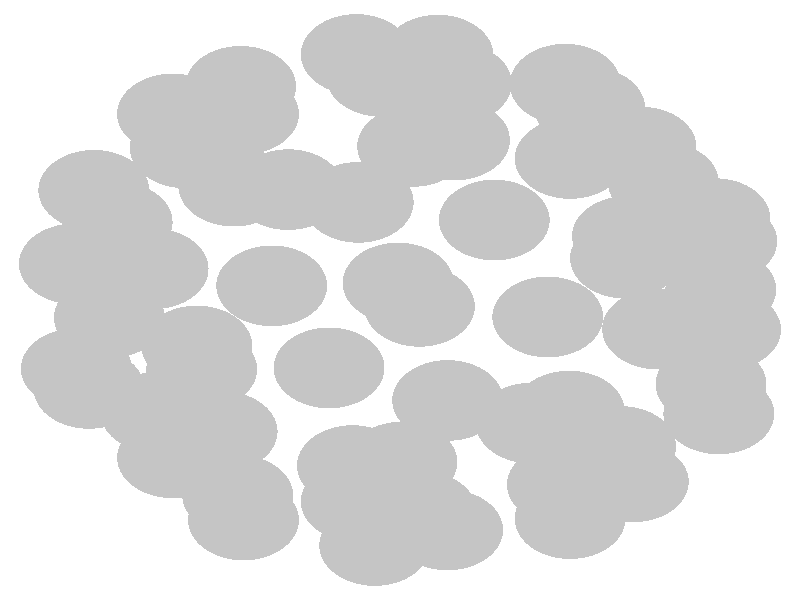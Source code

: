 #include "colors.inc"
#include "finish.inc"

global_settings {assumed_gamma 1 max_trace_level 6}
background {color White}
camera {orthographic
  right -8.23*x up 8.48*y
  direction 1.00*z
  location <0,0,50.00> look_at <0,0,0>}
light_source {<  2.00,   3.00,  40.00> color White
  area_light <0.70, 0, 0>, <0, 0.70, 0>, 3, 3
  adaptive 1 jitter}

#declare simple = finish {phong 0.7}
#declare pale = finish {ambient .5 diffuse .85 roughness .001 specular 0.200 }
#declare intermediate = finish {ambient 0.3 diffuse 0.6 specular 0.10 roughness 0.04 }
#declare vmd = finish {ambient .0 diffuse .65 phong 0.1 phong_size 40. specular 0.500 }
#declare jmol = finish {ambient .2 diffuse .6 specular 1 roughness .001 metallic}
#declare ase2 = finish {ambient 0.05 brilliance 3 diffuse 0.6 metallic specular 0.70 roughness 0.04 reflection 0.15}
#declare ase3 = finish {ambient .15 brilliance 2 diffuse .6 metallic specular 1. roughness .001 reflection .0}
#declare glass = finish {ambient .05 diffuse .3 specular 1. roughness .001}
#declare Rcell = 0.050;
#declare Rbond = 0.100;

#macro atom(LOC, R, COL, FIN)
  sphere{LOC, R texture{pigment{COL} finish{FIN}}}
#end
#macro constrain(LOC, R, COL, FIN)
union{torus{R, Rcell rotate 45*z texture{pigment{COL} finish{FIN}}}
      torus{R, Rcell rotate -45*z texture{pigment{COL} finish{FIN}}}
      translate LOC}
#end

atom(<  2.32,   0.59,  -0.79>, 0.57, rgb <0.56, 0.56, 0.56>, ase3) // #0 
atom(<  3.30,   0.15,  -1.91>, 0.57, rgb <0.56, 0.56, 0.56>, ase3) // #1 
atom(<  1.52,  -0.24,  -0.31>, 0.57, rgb <0.56, 0.56, 0.56>, ase3) // #2 
atom(<  3.20,  -1.19,  -2.36>, 0.57, rgb <0.56, 0.56, 0.56>, ase3) // #3 
atom(<  3.28,  -1.61,  -3.86>, 0.57, rgb <0.56, 0.56, 0.56>, ase3) // #4 
atom(<  3.24,   1.15,  -2.82>, 0.57, rgb <0.56, 0.56, 0.56>, ase3) // #5 
atom(<  3.31,   0.83,  -4.08>, 0.57, rgb <0.56, 0.56, 0.56>, ase3) // #6 
atom(<  3.35,  -0.42,  -4.76>, 0.57, rgb <0.56, 0.56, 0.56>, ase3) // #7 
atom(< -0.43,   1.38,  -0.40>, 0.57, rgb <0.56, 0.56, 0.56>, ase3) // #8 
atom(<  0.56,   2.26,  -0.92>, 0.57, rgb <0.56, 0.56, 0.56>, ase3) // #9 
atom(< -0.02,   0.24,   0.00>, 0.57, rgb <0.56, 0.56, 0.56>, ase3) // #10 
atom(<  1.75,   2.00,  -1.26>, 0.57, rgb <0.56, 0.56, 0.56>, ase3) // #11 
atom(<  2.48,   2.16,  -2.51>, 0.57, rgb <0.56, 0.56, 0.56>, ase3) // #12 
atom(< -0.19,   3.16,  -1.84>, 0.57, rgb <0.56, 0.56, 0.56>, ase3) // #13 
atom(<  0.39,   3.46,  -3.16>, 0.57, rgb <0.56, 0.56, 0.56>, ase3) // #14 
atom(<  1.70,   3.05,  -3.23>, 0.57, rgb <0.56, 0.56, 0.56>, ase3) // #15 
atom(< -2.04,  -0.98,  -0.82>, 0.57, rgb <0.56, 0.56, 0.56>, ase3) // #16 
atom(< -2.54,   0.44,  -1.11>, 0.57, rgb <0.56, 0.56, 0.56>, ase3) // #17 
atom(< -0.73,  -0.96,  -0.34>, 0.57, rgb <0.56, 0.56, 0.56>, ase3) // #18 
atom(< -1.71,   1.61,  -0.81>, 0.57, rgb <0.56, 0.56, 0.56>, ase3) // #19 
atom(< -1.61,   2.63,  -1.94>, 0.57, rgb <0.56, 0.56, 0.56>, ase3) // #20 
atom(< -3.35,   0.51,  -2.28>, 0.57, rgb <0.56, 0.56, 0.56>, ase3) // #21 
atom(< -3.15,   1.55,  -3.29>, 0.57, rgb <0.56, 0.56, 0.56>, ase3) // #22 
atom(< -2.34,   2.63,  -2.91>, 0.57, rgb <0.56, 0.56, 0.56>, ase3) // #23 
atom(< -0.45,  -2.85,  -1.94>, 0.57, rgb <0.56, 0.56, 0.56>, ase3) // #24 
atom(< -1.67,  -2.76,  -2.34>, 0.57, rgb <0.56, 0.56, 0.56>, ase3) // #25 
atom(<  0.02,  -2.29,  -0.74>, 0.57, rgb <0.56, 0.56, 0.56>, ase3) // #26 
atom(< -2.51,  -1.59,  -1.93>, 0.57, rgb <0.56, 0.56, 0.56>, ase3) // #27 
atom(< -3.33,  -0.97,  -2.76>, 0.57, rgb <0.56, 0.56, 0.56>, ase3) // #28 
atom(< -1.61,  -3.11,  -3.68>, 0.57, rgb <0.56, 0.56, 0.56>, ase3) // #29 
atom(< -2.34,  -2.23,  -4.70>, 0.57, rgb <0.56, 0.56, 0.56>, ase3) // #30 
atom(< -3.20,  -1.25,  -4.32>, 0.57, rgb <0.56, 0.56, 0.56>, ase3) // #31 
atom(<  2.27,  -2.07,  -1.72>, 0.57, rgb <0.56, 0.56, 0.56>, ase3) // #32 
atom(<  1.75,  -3.09,  -2.80>, 0.57, rgb <0.56, 0.56, 0.56>, ase3) // #33 
atom(<  1.35,  -1.74,  -0.74>, 0.57, rgb <0.56, 0.56, 0.56>, ase3) // #34 
atom(<  0.49,  -3.25,  -2.75>, 0.57, rgb <0.56, 0.56, 0.56>, ase3) // #35 
atom(< -0.26,  -3.47,  -4.15>, 0.57, rgb <0.56, 0.56, 0.56>, ase3) // #36 
atom(<  2.40,  -2.57,  -3.79>, 0.57, rgb <0.56, 0.56, 0.56>, ase3) // #37 
atom(<  1.67,  -2.61,  -5.19>, 0.57, rgb <0.56, 0.56, 0.56>, ase3) // #38 
atom(<  0.22,  -2.99,  -5.12>, 0.57, rgb <0.56, 0.56, 0.56>, ase3) // #39 
atom(< -2.09,  -0.65,  -6.07>, 0.57, rgb <0.56, 0.56, 0.56>, ase3) // #40 
atom(< -1.83,  -1.86,  -5.69>, 0.57, rgb <0.56, 0.56, 0.56>, ase3) // #41 
atom(< -0.49,  -2.34,  -6.13>, 0.57, rgb <0.56, 0.56, 0.56>, ase3) // #42 
atom(< -1.32,   0.20,  -6.76>, 0.57, rgb <0.56, 0.56, 0.56>, ase3) // #43 
atom(< -2.21,   2.15,  -5.39>, 0.57, rgb <0.56, 0.56, 0.56>, ase3) // #44 
atom(< -2.91,   1.10,  -4.75>, 0.57, rgb <0.56, 0.56, 0.56>, ase3) // #45 
atom(< -2.99,  -0.25,  -5.13>, 0.57, rgb <0.56, 0.56, 0.56>, ase3) // #46 
atom(< -1.15,   1.56,  -6.30>, 0.57, rgb <0.56, 0.56, 0.56>, ase3) // #47 
atom(<  0.58,   3.06,  -5.42>, 0.57, rgb <0.56, 0.56, 0.56>, ase3) // #48 
atom(< -0.45,   3.47,  -4.25>, 0.57, rgb <0.56, 0.56, 0.56>, ase3) // #49 
atom(< -1.64,   3.02,  -4.33>, 0.57, rgb <0.56, 0.56, 0.56>, ase3) // #50 
atom(<  0.13,   2.17,  -6.37>, 0.57, rgb <0.56, 0.56, 0.56>, ase3) // #51 
atom(<  2.34,   0.90,  -6.29>, 0.57, rgb <0.56, 0.56, 0.56>, ase3) // #52 
atom(<  2.71,   1.66,  -5.09>, 0.57, rgb <0.56, 0.56, 0.56>, ase3) // #53 
atom(<  1.95,   2.72,  -4.64>, 0.57, rgb <0.56, 0.56, 0.56>, ase3) // #54 
atom(<  0.97,   1.13,  -6.61>, 0.57, rgb <0.56, 0.56, 0.56>, ase3) // #55 
atom(<  0.49,  -1.42,  -6.81>, 0.57, rgb <0.56, 0.56, 0.56>, ase3) // #56 
atom(<  1.74,  -1.57,  -6.12>, 0.57, rgb <0.56, 0.56, 0.56>, ase3) // #57 
atom(<  2.65,  -0.41,  -5.88>, 0.57, rgb <0.56, 0.56, 0.56>, ase3) // #58 
atom(<  0.20,  -0.09,  -6.81>, 0.57, rgb <0.56, 0.56, 0.56>, ase3) // #59 
